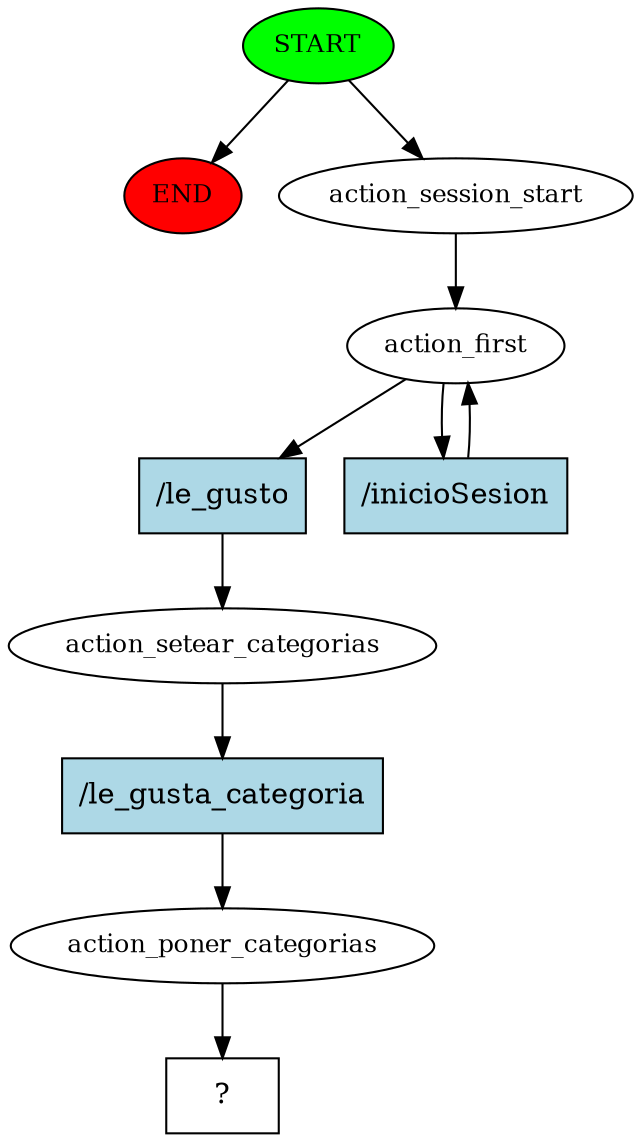 digraph  {
0 [class="start active", fillcolor=green, fontsize=12, label=START, style=filled];
"-1" [class=end, fillcolor=red, fontsize=12, label=END, style=filled];
1 [class=active, fontsize=12, label=action_session_start];
2 [class=active, fontsize=12, label=action_first];
4 [class=active, fontsize=12, label=action_setear_categorias];
5 [class=active, fontsize=12, label=action_poner_categorias];
6 [class="intent dashed active", label="  ?  ", shape=rect];
7 [class="intent active", fillcolor=lightblue, label="/le_gusto", shape=rect, style=filled];
8 [class="intent active", fillcolor=lightblue, label="/inicioSesion", shape=rect, style=filled];
9 [class="intent active", fillcolor=lightblue, label="/le_gusta_categoria", shape=rect, style=filled];
0 -> "-1"  [class="", key=NONE, label=""];
0 -> 1  [class=active, key=NONE, label=""];
1 -> 2  [class=active, key=NONE, label=""];
2 -> 7  [class=active, key=0];
2 -> 8  [class=active, key=0];
4 -> 9  [class=active, key=0];
5 -> 6  [class=active, key=NONE, label=""];
7 -> 4  [class=active, key=0];
8 -> 2  [class=active, key=0];
9 -> 5  [class=active, key=0];
}
